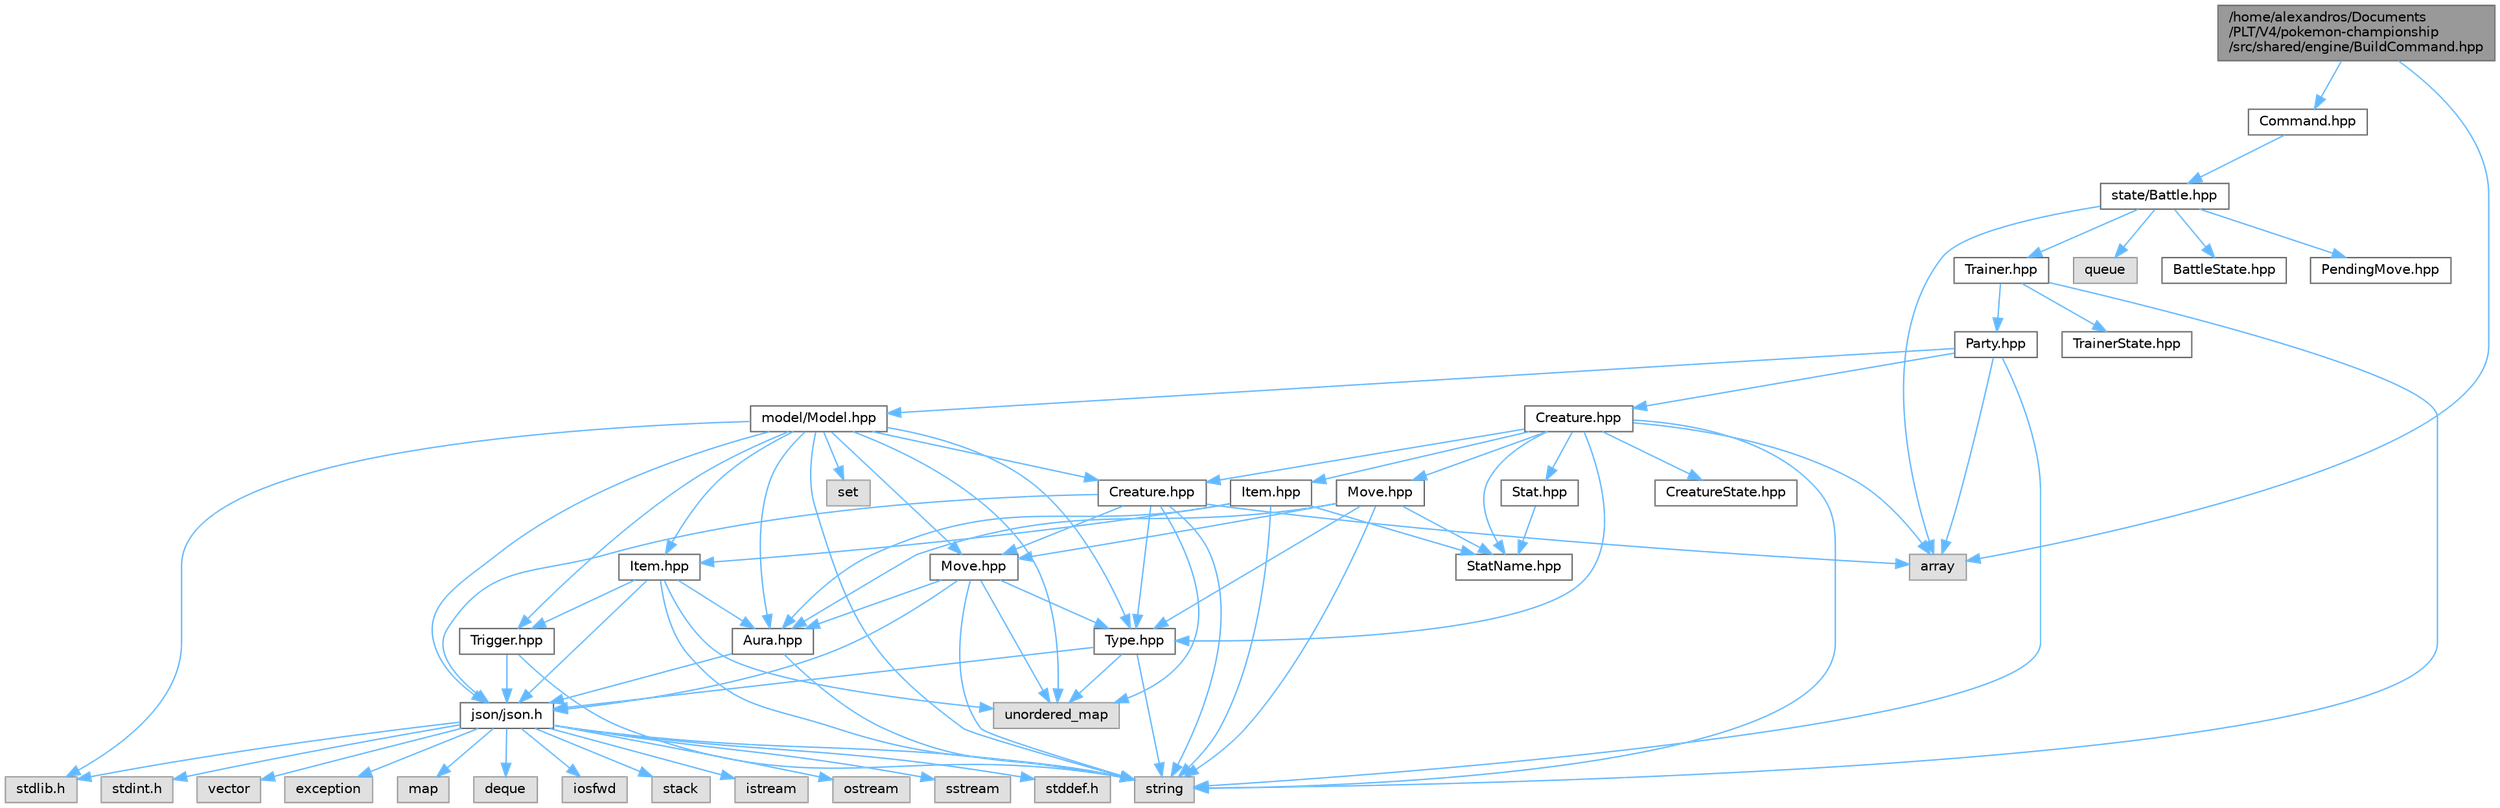 digraph "/home/alexandros/Documents/PLT/V4/pokemon-championship/src/shared/engine/BuildCommand.hpp"
{
 // LATEX_PDF_SIZE
  bgcolor="transparent";
  edge [fontname=Helvetica,fontsize=10,labelfontname=Helvetica,labelfontsize=10];
  node [fontname=Helvetica,fontsize=10,shape=box,height=0.2,width=0.4];
  Node1 [label="/home/alexandros/Documents\l/PLT/V4/pokemon-championship\l/src/shared/engine/BuildCommand.hpp",height=0.2,width=0.4,color="gray40", fillcolor="grey60", style="filled", fontcolor="black",tooltip=" "];
  Node1 -> Node2 [color="steelblue1",style="solid"];
  Node2 [label="array",height=0.2,width=0.4,color="grey60", fillcolor="#E0E0E0", style="filled",tooltip=" "];
  Node1 -> Node3 [color="steelblue1",style="solid"];
  Node3 [label="Command.hpp",height=0.2,width=0.4,color="grey40", fillcolor="white", style="filled",URL="$_command_8hpp.html",tooltip=" "];
  Node3 -> Node4 [color="steelblue1",style="solid"];
  Node4 [label="state/Battle.hpp",height=0.2,width=0.4,color="grey40", fillcolor="white", style="filled",URL="$_battle_8hpp.html",tooltip=" "];
  Node4 -> Node2 [color="steelblue1",style="solid"];
  Node4 -> Node5 [color="steelblue1",style="solid"];
  Node5 [label="queue",height=0.2,width=0.4,color="grey60", fillcolor="#E0E0E0", style="filled",tooltip=" "];
  Node4 -> Node6 [color="steelblue1",style="solid"];
  Node6 [label="BattleState.hpp",height=0.2,width=0.4,color="grey40", fillcolor="white", style="filled",URL="$_battle_state_8hpp.html",tooltip=" "];
  Node4 -> Node7 [color="steelblue1",style="solid"];
  Node7 [label="PendingMove.hpp",height=0.2,width=0.4,color="grey40", fillcolor="white", style="filled",URL="$_pending_move_8hpp.html",tooltip=" "];
  Node4 -> Node8 [color="steelblue1",style="solid"];
  Node8 [label="Trainer.hpp",height=0.2,width=0.4,color="grey40", fillcolor="white", style="filled",URL="$_trainer_8hpp.html",tooltip=" "];
  Node8 -> Node9 [color="steelblue1",style="solid"];
  Node9 [label="string",height=0.2,width=0.4,color="grey60", fillcolor="#E0E0E0", style="filled",tooltip=" "];
  Node8 -> Node10 [color="steelblue1",style="solid"];
  Node10 [label="TrainerState.hpp",height=0.2,width=0.4,color="grey40", fillcolor="white", style="filled",URL="$_trainer_state_8hpp.html",tooltip=" "];
  Node8 -> Node11 [color="steelblue1",style="solid"];
  Node11 [label="Party.hpp",height=0.2,width=0.4,color="grey40", fillcolor="white", style="filled",URL="$_party_8hpp.html",tooltip=" "];
  Node11 -> Node2 [color="steelblue1",style="solid"];
  Node11 -> Node9 [color="steelblue1",style="solid"];
  Node11 -> Node12 [color="steelblue1",style="solid"];
  Node12 [label="model/Model.hpp",height=0.2,width=0.4,color="grey40", fillcolor="white", style="filled",URL="$model_2_model_8hpp.html",tooltip=" "];
  Node12 -> Node9 [color="steelblue1",style="solid"];
  Node12 -> Node13 [color="steelblue1",style="solid"];
  Node13 [label="unordered_map",height=0.2,width=0.4,color="grey60", fillcolor="#E0E0E0", style="filled",tooltip=" "];
  Node12 -> Node14 [color="steelblue1",style="solid"];
  Node14 [label="set",height=0.2,width=0.4,color="grey60", fillcolor="#E0E0E0", style="filled",tooltip=" "];
  Node12 -> Node15 [color="steelblue1",style="solid"];
  Node15 [label="json/json.h",height=0.2,width=0.4,color="grey40", fillcolor="white", style="filled",URL="$json_8h.html",tooltip=" "];
  Node15 -> Node16 [color="steelblue1",style="solid"];
  Node16 [label="stddef.h",height=0.2,width=0.4,color="grey60", fillcolor="#E0E0E0", style="filled",tooltip=" "];
  Node15 -> Node9 [color="steelblue1",style="solid"];
  Node15 -> Node17 [color="steelblue1",style="solid"];
  Node17 [label="stdint.h",height=0.2,width=0.4,color="grey60", fillcolor="#E0E0E0", style="filled",tooltip=" "];
  Node15 -> Node18 [color="steelblue1",style="solid"];
  Node18 [label="vector",height=0.2,width=0.4,color="grey60", fillcolor="#E0E0E0", style="filled",tooltip=" "];
  Node15 -> Node19 [color="steelblue1",style="solid"];
  Node19 [label="exception",height=0.2,width=0.4,color="grey60", fillcolor="#E0E0E0", style="filled",tooltip=" "];
  Node15 -> Node20 [color="steelblue1",style="solid"];
  Node20 [label="map",height=0.2,width=0.4,color="grey60", fillcolor="#E0E0E0", style="filled",tooltip=" "];
  Node15 -> Node21 [color="steelblue1",style="solid"];
  Node21 [label="deque",height=0.2,width=0.4,color="grey60", fillcolor="#E0E0E0", style="filled",tooltip=" "];
  Node15 -> Node22 [color="steelblue1",style="solid"];
  Node22 [label="iosfwd",height=0.2,width=0.4,color="grey60", fillcolor="#E0E0E0", style="filled",tooltip=" "];
  Node15 -> Node23 [color="steelblue1",style="solid"];
  Node23 [label="stack",height=0.2,width=0.4,color="grey60", fillcolor="#E0E0E0", style="filled",tooltip=" "];
  Node15 -> Node24 [color="steelblue1",style="solid"];
  Node24 [label="istream",height=0.2,width=0.4,color="grey60", fillcolor="#E0E0E0", style="filled",tooltip=" "];
  Node15 -> Node25 [color="steelblue1",style="solid"];
  Node25 [label="ostream",height=0.2,width=0.4,color="grey60", fillcolor="#E0E0E0", style="filled",tooltip=" "];
  Node15 -> Node26 [color="steelblue1",style="solid"];
  Node26 [label="stdlib.h",height=0.2,width=0.4,color="grey60", fillcolor="#E0E0E0", style="filled",tooltip=" "];
  Node15 -> Node27 [color="steelblue1",style="solid"];
  Node27 [label="sstream",height=0.2,width=0.4,color="grey60", fillcolor="#E0E0E0", style="filled",tooltip=" "];
  Node12 -> Node26 [color="steelblue1",style="solid"];
  Node12 -> Node28 [color="steelblue1",style="solid"];
  Node28 [label="Item.hpp",height=0.2,width=0.4,color="grey40", fillcolor="white", style="filled",URL="$model_2_item_8hpp.html",tooltip=" "];
  Node28 -> Node9 [color="steelblue1",style="solid"];
  Node28 -> Node15 [color="steelblue1",style="solid"];
  Node28 -> Node13 [color="steelblue1",style="solid"];
  Node28 -> Node29 [color="steelblue1",style="solid"];
  Node29 [label="Trigger.hpp",height=0.2,width=0.4,color="grey40", fillcolor="white", style="filled",URL="$_trigger_8hpp.html",tooltip=" "];
  Node29 -> Node9 [color="steelblue1",style="solid"];
  Node29 -> Node15 [color="steelblue1",style="solid"];
  Node28 -> Node30 [color="steelblue1",style="solid"];
  Node30 [label="Aura.hpp",height=0.2,width=0.4,color="grey40", fillcolor="white", style="filled",URL="$_aura_8hpp.html",tooltip=" "];
  Node30 -> Node9 [color="steelblue1",style="solid"];
  Node30 -> Node15 [color="steelblue1",style="solid"];
  Node12 -> Node29 [color="steelblue1",style="solid"];
  Node12 -> Node30 [color="steelblue1",style="solid"];
  Node12 -> Node31 [color="steelblue1",style="solid"];
  Node31 [label="Move.hpp",height=0.2,width=0.4,color="grey40", fillcolor="white", style="filled",URL="$model_2_move_8hpp.html",tooltip=" "];
  Node31 -> Node9 [color="steelblue1",style="solid"];
  Node31 -> Node15 [color="steelblue1",style="solid"];
  Node31 -> Node13 [color="steelblue1",style="solid"];
  Node31 -> Node32 [color="steelblue1",style="solid"];
  Node32 [label="Type.hpp",height=0.2,width=0.4,color="grey40", fillcolor="white", style="filled",URL="$_type_8hpp.html",tooltip=" "];
  Node32 -> Node9 [color="steelblue1",style="solid"];
  Node32 -> Node13 [color="steelblue1",style="solid"];
  Node32 -> Node15 [color="steelblue1",style="solid"];
  Node31 -> Node30 [color="steelblue1",style="solid"];
  Node12 -> Node33 [color="steelblue1",style="solid"];
  Node33 [label="Creature.hpp",height=0.2,width=0.4,color="grey40", fillcolor="white", style="filled",URL="$model_2_creature_8hpp.html",tooltip=" "];
  Node33 -> Node9 [color="steelblue1",style="solid"];
  Node33 -> Node2 [color="steelblue1",style="solid"];
  Node33 -> Node15 [color="steelblue1",style="solid"];
  Node33 -> Node13 [color="steelblue1",style="solid"];
  Node33 -> Node31 [color="steelblue1",style="solid"];
  Node33 -> Node32 [color="steelblue1",style="solid"];
  Node12 -> Node32 [color="steelblue1",style="solid"];
  Node11 -> Node34 [color="steelblue1",style="solid"];
  Node34 [label="Creature.hpp",height=0.2,width=0.4,color="grey40", fillcolor="white", style="filled",URL="$state_2_creature_8hpp.html",tooltip=" "];
  Node34 -> Node9 [color="steelblue1",style="solid"];
  Node34 -> Node2 [color="steelblue1",style="solid"];
  Node34 -> Node35 [color="steelblue1",style="solid"];
  Node35 [label="CreatureState.hpp",height=0.2,width=0.4,color="grey40", fillcolor="white", style="filled",URL="$_creature_state_8hpp.html",tooltip=" "];
  Node34 -> Node33 [color="steelblue1",style="solid"];
  Node34 -> Node36 [color="steelblue1",style="solid"];
  Node36 [label="StatName.hpp",height=0.2,width=0.4,color="grey40", fillcolor="white", style="filled",URL="$_stat_name_8hpp.html",tooltip=" "];
  Node34 -> Node32 [color="steelblue1",style="solid"];
  Node34 -> Node37 [color="steelblue1",style="solid"];
  Node37 [label="Item.hpp",height=0.2,width=0.4,color="grey40", fillcolor="white", style="filled",URL="$state_2_item_8hpp.html",tooltip=" "];
  Node37 -> Node9 [color="steelblue1",style="solid"];
  Node37 -> Node28 [color="steelblue1",style="solid"];
  Node37 -> Node36 [color="steelblue1",style="solid"];
  Node37 -> Node30 [color="steelblue1",style="solid"];
  Node34 -> Node38 [color="steelblue1",style="solid"];
  Node38 [label="Stat.hpp",height=0.2,width=0.4,color="grey40", fillcolor="white", style="filled",URL="$_stat_8hpp.html",tooltip=" "];
  Node38 -> Node36 [color="steelblue1",style="solid"];
  Node34 -> Node39 [color="steelblue1",style="solid"];
  Node39 [label="Move.hpp",height=0.2,width=0.4,color="grey40", fillcolor="white", style="filled",URL="$state_2_move_8hpp.html",tooltip=" "];
  Node39 -> Node9 [color="steelblue1",style="solid"];
  Node39 -> Node31 [color="steelblue1",style="solid"];
  Node39 -> Node36 [color="steelblue1",style="solid"];
  Node39 -> Node30 [color="steelblue1",style="solid"];
  Node39 -> Node32 [color="steelblue1",style="solid"];
}
